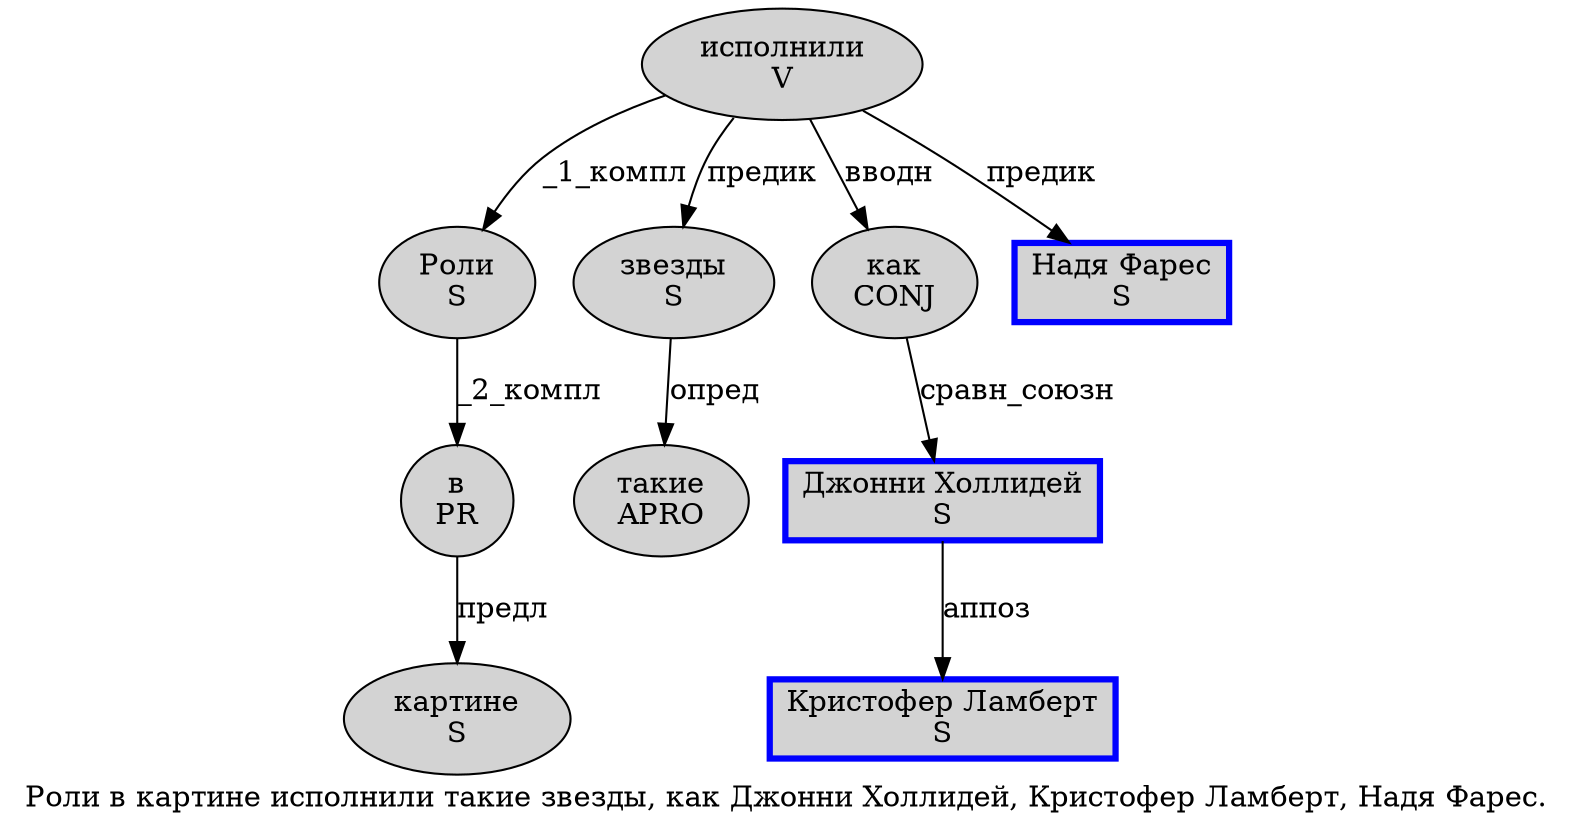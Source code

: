 digraph SENTENCE_51 {
	graph [label="Роли в картине исполнили такие звезды, как Джонни Холлидей, Кристофер Ламберт, Надя Фарес."]
	node [style=filled]
		0 [label="Роли
S" color="" fillcolor=lightgray penwidth=1 shape=ellipse]
		1 [label="в
PR" color="" fillcolor=lightgray penwidth=1 shape=ellipse]
		2 [label="картине
S" color="" fillcolor=lightgray penwidth=1 shape=ellipse]
		3 [label="исполнили
V" color="" fillcolor=lightgray penwidth=1 shape=ellipse]
		4 [label="такие
APRO" color="" fillcolor=lightgray penwidth=1 shape=ellipse]
		5 [label="звезды
S" color="" fillcolor=lightgray penwidth=1 shape=ellipse]
		7 [label="как
CONJ" color="" fillcolor=lightgray penwidth=1 shape=ellipse]
		8 [label="Джонни Холлидей
S" color=blue fillcolor=lightgray penwidth=3 shape=box]
		10 [label="Кристофер Ламберт
S" color=blue fillcolor=lightgray penwidth=3 shape=box]
		12 [label="Надя Фарес
S" color=blue fillcolor=lightgray penwidth=3 shape=box]
			8 -> 10 [label="аппоз"]
			0 -> 1 [label="_2_компл"]
			5 -> 4 [label="опред"]
			3 -> 0 [label="_1_компл"]
			3 -> 5 [label="предик"]
			3 -> 7 [label="вводн"]
			3 -> 12 [label="предик"]
			1 -> 2 [label="предл"]
			7 -> 8 [label="сравн_союзн"]
}